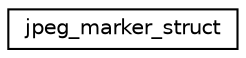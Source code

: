 digraph "Graphical Class Hierarchy"
{
  edge [fontname="Helvetica",fontsize="10",labelfontname="Helvetica",labelfontsize="10"];
  node [fontname="Helvetica",fontsize="10",shape=record];
  rankdir="LR";
  Node1 [label="jpeg_marker_struct",height=0.2,width=0.4,color="black", fillcolor="white", style="filled",URL="$structjpeg__marker__struct.html"];
}
